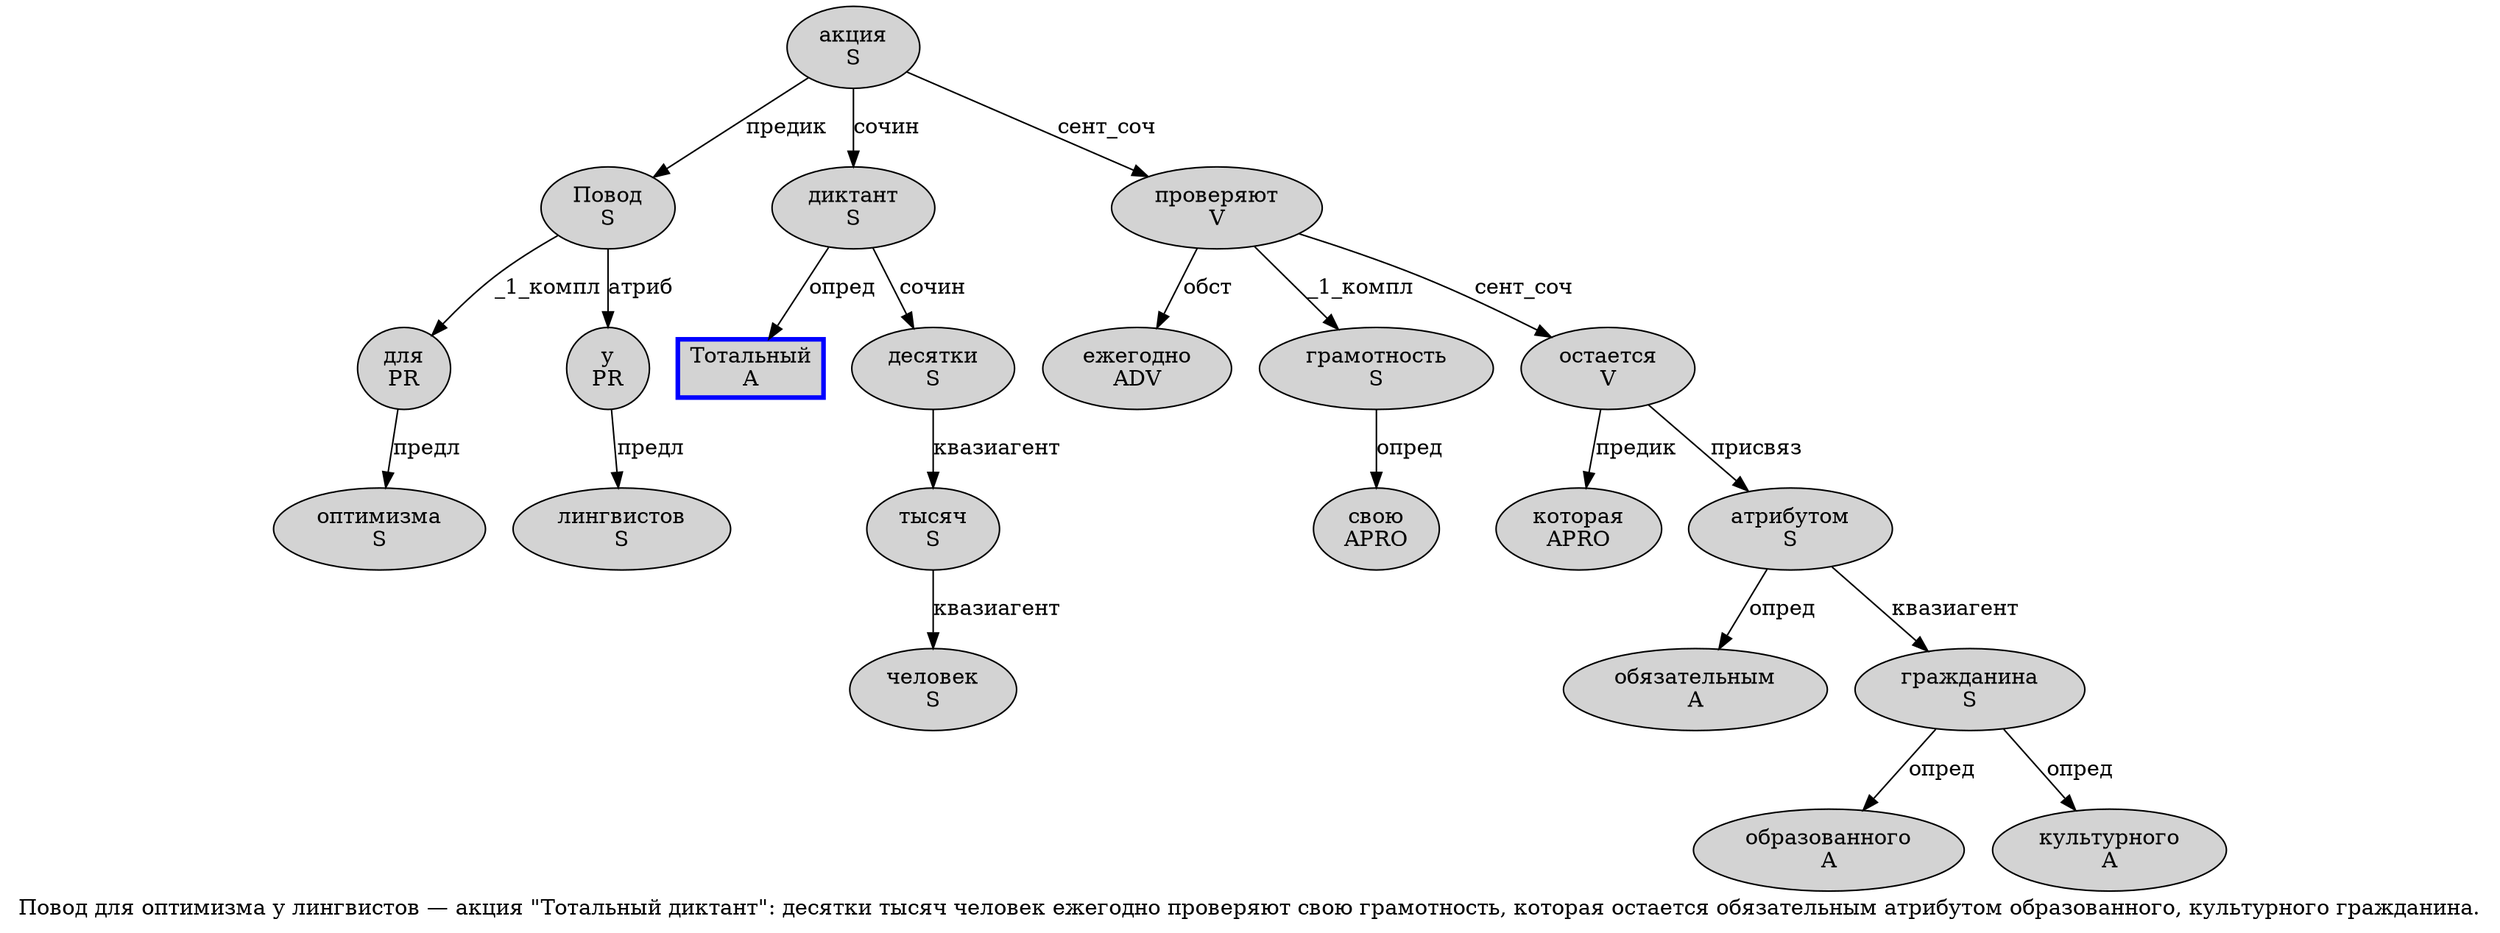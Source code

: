 digraph SENTENCE_288 {
	graph [label="Повод для оптимизма у лингвистов — акция \"Тотальный диктант\": десятки тысяч человек ежегодно проверяют свою грамотность, которая остается обязательным атрибутом образованного, культурного гражданина."]
	node [style=filled]
		0 [label="Повод
S" color="" fillcolor=lightgray penwidth=1 shape=ellipse]
		1 [label="для
PR" color="" fillcolor=lightgray penwidth=1 shape=ellipse]
		2 [label="оптимизма
S" color="" fillcolor=lightgray penwidth=1 shape=ellipse]
		3 [label="у
PR" color="" fillcolor=lightgray penwidth=1 shape=ellipse]
		4 [label="лингвистов
S" color="" fillcolor=lightgray penwidth=1 shape=ellipse]
		6 [label="акция
S" color="" fillcolor=lightgray penwidth=1 shape=ellipse]
		8 [label="Тотальный
A" color=blue fillcolor=lightgray penwidth=3 shape=box]
		9 [label="диктант
S" color="" fillcolor=lightgray penwidth=1 shape=ellipse]
		12 [label="десятки
S" color="" fillcolor=lightgray penwidth=1 shape=ellipse]
		13 [label="тысяч
S" color="" fillcolor=lightgray penwidth=1 shape=ellipse]
		14 [label="человек
S" color="" fillcolor=lightgray penwidth=1 shape=ellipse]
		15 [label="ежегодно
ADV" color="" fillcolor=lightgray penwidth=1 shape=ellipse]
		16 [label="проверяют
V" color="" fillcolor=lightgray penwidth=1 shape=ellipse]
		17 [label="свою
APRO" color="" fillcolor=lightgray penwidth=1 shape=ellipse]
		18 [label="грамотность
S" color="" fillcolor=lightgray penwidth=1 shape=ellipse]
		20 [label="которая
APRO" color="" fillcolor=lightgray penwidth=1 shape=ellipse]
		21 [label="остается
V" color="" fillcolor=lightgray penwidth=1 shape=ellipse]
		22 [label="обязательным
A" color="" fillcolor=lightgray penwidth=1 shape=ellipse]
		23 [label="атрибутом
S" color="" fillcolor=lightgray penwidth=1 shape=ellipse]
		24 [label="образованного
A" color="" fillcolor=lightgray penwidth=1 shape=ellipse]
		26 [label="культурного
A" color="" fillcolor=lightgray penwidth=1 shape=ellipse]
		27 [label="гражданина
S" color="" fillcolor=lightgray penwidth=1 shape=ellipse]
			0 -> 1 [label="_1_компл"]
			0 -> 3 [label="атриб"]
			21 -> 20 [label="предик"]
			21 -> 23 [label="присвяз"]
			1 -> 2 [label="предл"]
			6 -> 0 [label="предик"]
			6 -> 9 [label="сочин"]
			6 -> 16 [label="сент_соч"]
			18 -> 17 [label="опред"]
			13 -> 14 [label="квазиагент"]
			16 -> 15 [label="обст"]
			16 -> 18 [label="_1_компл"]
			16 -> 21 [label="сент_соч"]
			3 -> 4 [label="предл"]
			12 -> 13 [label="квазиагент"]
			27 -> 24 [label="опред"]
			27 -> 26 [label="опред"]
			9 -> 8 [label="опред"]
			9 -> 12 [label="сочин"]
			23 -> 22 [label="опред"]
			23 -> 27 [label="квазиагент"]
}